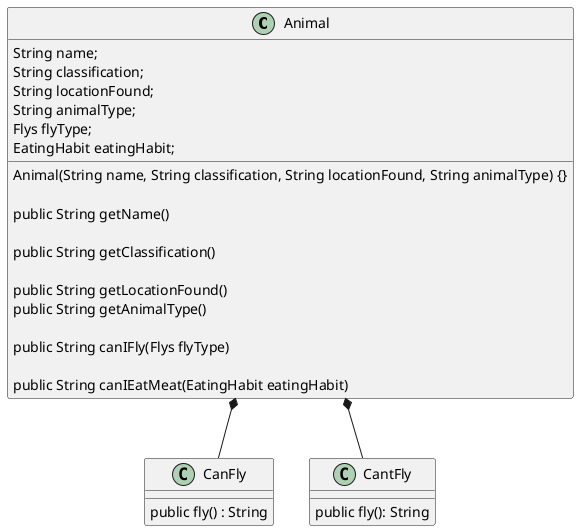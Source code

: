@startuml
class Animal {
    String name;
    String classification;
    String locationFound;
    String animalType;
    Flys flyType;
    EatingHabit eatingHabit;


    Animal(String name, String classification, String locationFound, String animalType) {}

      public String getName()

      public String getClassification()

      public String getLocationFound()
      public String getAnimalType()

      public String canIFly(Flys flyType)

      public String canIEatMeat(EatingHabit eatingHabit)
}
Animal *-- CanFly
Animal *-- CantFly

class CanFly {
    public fly() : String
}

class CantFly{
    public fly(): String
}

@enduml